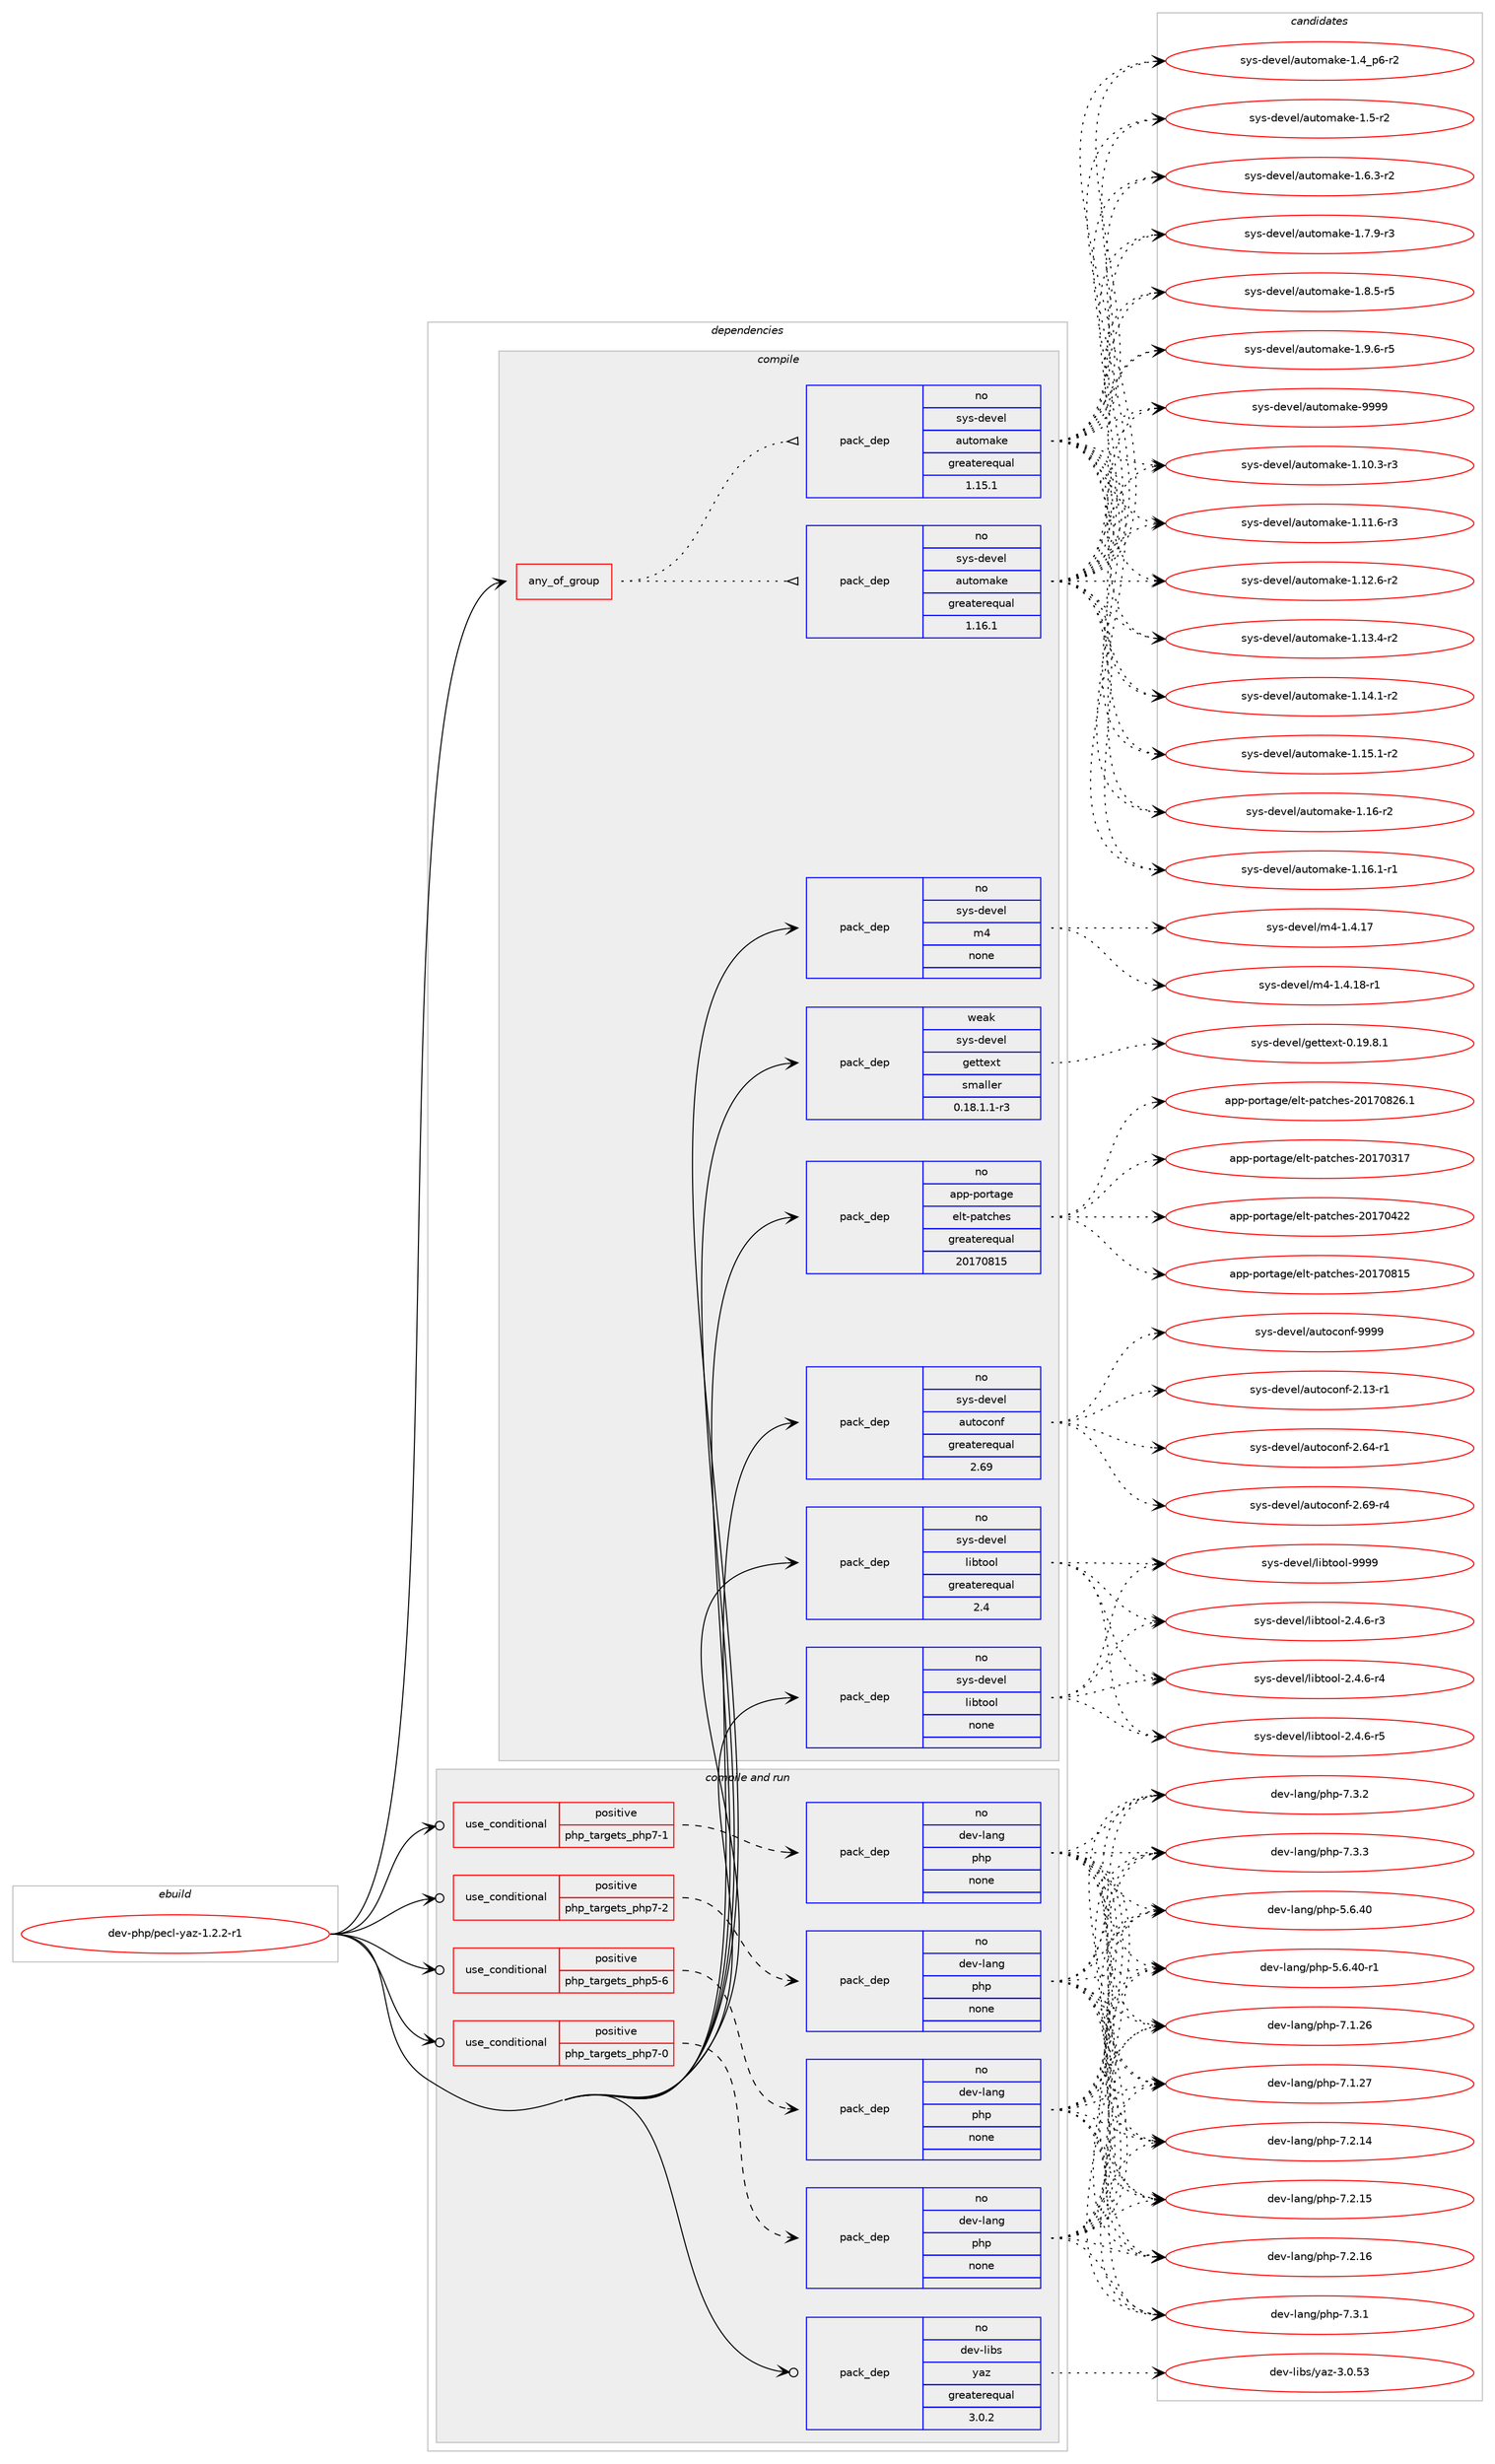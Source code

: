 digraph prolog {

# *************
# Graph options
# *************

newrank=true;
concentrate=true;
compound=true;
graph [rankdir=LR,fontname=Helvetica,fontsize=10,ranksep=1.5];#, ranksep=2.5, nodesep=0.2];
edge  [arrowhead=vee];
node  [fontname=Helvetica,fontsize=10];

# **********
# The ebuild
# **********

subgraph cluster_leftcol {
color=gray;
rank=same;
label=<<i>ebuild</i>>;
id [label="dev-php/pecl-yaz-1.2.2-r1", color=red, width=4, href="../dev-php/pecl-yaz-1.2.2-r1.svg"];
}

# ****************
# The dependencies
# ****************

subgraph cluster_midcol {
color=gray;
label=<<i>dependencies</i>>;
subgraph cluster_compile {
fillcolor="#eeeeee";
style=filled;
label=<<i>compile</i>>;
subgraph any22638 {
dependency1395669 [label=<<TABLE BORDER="0" CELLBORDER="1" CELLSPACING="0" CELLPADDING="4"><TR><TD CELLPADDING="10">any_of_group</TD></TR></TABLE>>, shape=none, color=red];subgraph pack1002454 {
dependency1395670 [label=<<TABLE BORDER="0" CELLBORDER="1" CELLSPACING="0" CELLPADDING="4" WIDTH="220"><TR><TD ROWSPAN="6" CELLPADDING="30">pack_dep</TD></TR><TR><TD WIDTH="110">no</TD></TR><TR><TD>sys-devel</TD></TR><TR><TD>automake</TD></TR><TR><TD>greaterequal</TD></TR><TR><TD>1.16.1</TD></TR></TABLE>>, shape=none, color=blue];
}
dependency1395669:e -> dependency1395670:w [weight=20,style="dotted",arrowhead="oinv"];
subgraph pack1002455 {
dependency1395671 [label=<<TABLE BORDER="0" CELLBORDER="1" CELLSPACING="0" CELLPADDING="4" WIDTH="220"><TR><TD ROWSPAN="6" CELLPADDING="30">pack_dep</TD></TR><TR><TD WIDTH="110">no</TD></TR><TR><TD>sys-devel</TD></TR><TR><TD>automake</TD></TR><TR><TD>greaterequal</TD></TR><TR><TD>1.15.1</TD></TR></TABLE>>, shape=none, color=blue];
}
dependency1395669:e -> dependency1395671:w [weight=20,style="dotted",arrowhead="oinv"];
}
id:e -> dependency1395669:w [weight=20,style="solid",arrowhead="vee"];
subgraph pack1002456 {
dependency1395672 [label=<<TABLE BORDER="0" CELLBORDER="1" CELLSPACING="0" CELLPADDING="4" WIDTH="220"><TR><TD ROWSPAN="6" CELLPADDING="30">pack_dep</TD></TR><TR><TD WIDTH="110">no</TD></TR><TR><TD>app-portage</TD></TR><TR><TD>elt-patches</TD></TR><TR><TD>greaterequal</TD></TR><TR><TD>20170815</TD></TR></TABLE>>, shape=none, color=blue];
}
id:e -> dependency1395672:w [weight=20,style="solid",arrowhead="vee"];
subgraph pack1002457 {
dependency1395673 [label=<<TABLE BORDER="0" CELLBORDER="1" CELLSPACING="0" CELLPADDING="4" WIDTH="220"><TR><TD ROWSPAN="6" CELLPADDING="30">pack_dep</TD></TR><TR><TD WIDTH="110">no</TD></TR><TR><TD>sys-devel</TD></TR><TR><TD>autoconf</TD></TR><TR><TD>greaterequal</TD></TR><TR><TD>2.69</TD></TR></TABLE>>, shape=none, color=blue];
}
id:e -> dependency1395673:w [weight=20,style="solid",arrowhead="vee"];
subgraph pack1002458 {
dependency1395674 [label=<<TABLE BORDER="0" CELLBORDER="1" CELLSPACING="0" CELLPADDING="4" WIDTH="220"><TR><TD ROWSPAN="6" CELLPADDING="30">pack_dep</TD></TR><TR><TD WIDTH="110">no</TD></TR><TR><TD>sys-devel</TD></TR><TR><TD>libtool</TD></TR><TR><TD>greaterequal</TD></TR><TR><TD>2.4</TD></TR></TABLE>>, shape=none, color=blue];
}
id:e -> dependency1395674:w [weight=20,style="solid",arrowhead="vee"];
subgraph pack1002459 {
dependency1395675 [label=<<TABLE BORDER="0" CELLBORDER="1" CELLSPACING="0" CELLPADDING="4" WIDTH="220"><TR><TD ROWSPAN="6" CELLPADDING="30">pack_dep</TD></TR><TR><TD WIDTH="110">no</TD></TR><TR><TD>sys-devel</TD></TR><TR><TD>libtool</TD></TR><TR><TD>none</TD></TR><TR><TD></TD></TR></TABLE>>, shape=none, color=blue];
}
id:e -> dependency1395675:w [weight=20,style="solid",arrowhead="vee"];
subgraph pack1002460 {
dependency1395676 [label=<<TABLE BORDER="0" CELLBORDER="1" CELLSPACING="0" CELLPADDING="4" WIDTH="220"><TR><TD ROWSPAN="6" CELLPADDING="30">pack_dep</TD></TR><TR><TD WIDTH="110">no</TD></TR><TR><TD>sys-devel</TD></TR><TR><TD>m4</TD></TR><TR><TD>none</TD></TR><TR><TD></TD></TR></TABLE>>, shape=none, color=blue];
}
id:e -> dependency1395676:w [weight=20,style="solid",arrowhead="vee"];
subgraph pack1002461 {
dependency1395677 [label=<<TABLE BORDER="0" CELLBORDER="1" CELLSPACING="0" CELLPADDING="4" WIDTH="220"><TR><TD ROWSPAN="6" CELLPADDING="30">pack_dep</TD></TR><TR><TD WIDTH="110">weak</TD></TR><TR><TD>sys-devel</TD></TR><TR><TD>gettext</TD></TR><TR><TD>smaller</TD></TR><TR><TD>0.18.1.1-r3</TD></TR></TABLE>>, shape=none, color=blue];
}
id:e -> dependency1395677:w [weight=20,style="solid",arrowhead="vee"];
}
subgraph cluster_compileandrun {
fillcolor="#eeeeee";
style=filled;
label=<<i>compile and run</i>>;
subgraph cond370012 {
dependency1395678 [label=<<TABLE BORDER="0" CELLBORDER="1" CELLSPACING="0" CELLPADDING="4"><TR><TD ROWSPAN="3" CELLPADDING="10">use_conditional</TD></TR><TR><TD>positive</TD></TR><TR><TD>php_targets_php5-6</TD></TR></TABLE>>, shape=none, color=red];
subgraph pack1002462 {
dependency1395679 [label=<<TABLE BORDER="0" CELLBORDER="1" CELLSPACING="0" CELLPADDING="4" WIDTH="220"><TR><TD ROWSPAN="6" CELLPADDING="30">pack_dep</TD></TR><TR><TD WIDTH="110">no</TD></TR><TR><TD>dev-lang</TD></TR><TR><TD>php</TD></TR><TR><TD>none</TD></TR><TR><TD></TD></TR></TABLE>>, shape=none, color=blue];
}
dependency1395678:e -> dependency1395679:w [weight=20,style="dashed",arrowhead="vee"];
}
id:e -> dependency1395678:w [weight=20,style="solid",arrowhead="odotvee"];
subgraph cond370013 {
dependency1395680 [label=<<TABLE BORDER="0" CELLBORDER="1" CELLSPACING="0" CELLPADDING="4"><TR><TD ROWSPAN="3" CELLPADDING="10">use_conditional</TD></TR><TR><TD>positive</TD></TR><TR><TD>php_targets_php7-0</TD></TR></TABLE>>, shape=none, color=red];
subgraph pack1002463 {
dependency1395681 [label=<<TABLE BORDER="0" CELLBORDER="1" CELLSPACING="0" CELLPADDING="4" WIDTH="220"><TR><TD ROWSPAN="6" CELLPADDING="30">pack_dep</TD></TR><TR><TD WIDTH="110">no</TD></TR><TR><TD>dev-lang</TD></TR><TR><TD>php</TD></TR><TR><TD>none</TD></TR><TR><TD></TD></TR></TABLE>>, shape=none, color=blue];
}
dependency1395680:e -> dependency1395681:w [weight=20,style="dashed",arrowhead="vee"];
}
id:e -> dependency1395680:w [weight=20,style="solid",arrowhead="odotvee"];
subgraph cond370014 {
dependency1395682 [label=<<TABLE BORDER="0" CELLBORDER="1" CELLSPACING="0" CELLPADDING="4"><TR><TD ROWSPAN="3" CELLPADDING="10">use_conditional</TD></TR><TR><TD>positive</TD></TR><TR><TD>php_targets_php7-1</TD></TR></TABLE>>, shape=none, color=red];
subgraph pack1002464 {
dependency1395683 [label=<<TABLE BORDER="0" CELLBORDER="1" CELLSPACING="0" CELLPADDING="4" WIDTH="220"><TR><TD ROWSPAN="6" CELLPADDING="30">pack_dep</TD></TR><TR><TD WIDTH="110">no</TD></TR><TR><TD>dev-lang</TD></TR><TR><TD>php</TD></TR><TR><TD>none</TD></TR><TR><TD></TD></TR></TABLE>>, shape=none, color=blue];
}
dependency1395682:e -> dependency1395683:w [weight=20,style="dashed",arrowhead="vee"];
}
id:e -> dependency1395682:w [weight=20,style="solid",arrowhead="odotvee"];
subgraph cond370015 {
dependency1395684 [label=<<TABLE BORDER="0" CELLBORDER="1" CELLSPACING="0" CELLPADDING="4"><TR><TD ROWSPAN="3" CELLPADDING="10">use_conditional</TD></TR><TR><TD>positive</TD></TR><TR><TD>php_targets_php7-2</TD></TR></TABLE>>, shape=none, color=red];
subgraph pack1002465 {
dependency1395685 [label=<<TABLE BORDER="0" CELLBORDER="1" CELLSPACING="0" CELLPADDING="4" WIDTH="220"><TR><TD ROWSPAN="6" CELLPADDING="30">pack_dep</TD></TR><TR><TD WIDTH="110">no</TD></TR><TR><TD>dev-lang</TD></TR><TR><TD>php</TD></TR><TR><TD>none</TD></TR><TR><TD></TD></TR></TABLE>>, shape=none, color=blue];
}
dependency1395684:e -> dependency1395685:w [weight=20,style="dashed",arrowhead="vee"];
}
id:e -> dependency1395684:w [weight=20,style="solid",arrowhead="odotvee"];
subgraph pack1002466 {
dependency1395686 [label=<<TABLE BORDER="0" CELLBORDER="1" CELLSPACING="0" CELLPADDING="4" WIDTH="220"><TR><TD ROWSPAN="6" CELLPADDING="30">pack_dep</TD></TR><TR><TD WIDTH="110">no</TD></TR><TR><TD>dev-libs</TD></TR><TR><TD>yaz</TD></TR><TR><TD>greaterequal</TD></TR><TR><TD>3.0.2</TD></TR></TABLE>>, shape=none, color=blue];
}
id:e -> dependency1395686:w [weight=20,style="solid",arrowhead="odotvee"];
}
subgraph cluster_run {
fillcolor="#eeeeee";
style=filled;
label=<<i>run</i>>;
}
}

# **************
# The candidates
# **************

subgraph cluster_choices {
rank=same;
color=gray;
label=<<i>candidates</i>>;

subgraph choice1002454 {
color=black;
nodesep=1;
choice11512111545100101118101108479711711611110997107101454946494846514511451 [label="sys-devel/automake-1.10.3-r3", color=red, width=4,href="../sys-devel/automake-1.10.3-r3.svg"];
choice11512111545100101118101108479711711611110997107101454946494946544511451 [label="sys-devel/automake-1.11.6-r3", color=red, width=4,href="../sys-devel/automake-1.11.6-r3.svg"];
choice11512111545100101118101108479711711611110997107101454946495046544511450 [label="sys-devel/automake-1.12.6-r2", color=red, width=4,href="../sys-devel/automake-1.12.6-r2.svg"];
choice11512111545100101118101108479711711611110997107101454946495146524511450 [label="sys-devel/automake-1.13.4-r2", color=red, width=4,href="../sys-devel/automake-1.13.4-r2.svg"];
choice11512111545100101118101108479711711611110997107101454946495246494511450 [label="sys-devel/automake-1.14.1-r2", color=red, width=4,href="../sys-devel/automake-1.14.1-r2.svg"];
choice11512111545100101118101108479711711611110997107101454946495346494511450 [label="sys-devel/automake-1.15.1-r2", color=red, width=4,href="../sys-devel/automake-1.15.1-r2.svg"];
choice1151211154510010111810110847971171161111099710710145494649544511450 [label="sys-devel/automake-1.16-r2", color=red, width=4,href="../sys-devel/automake-1.16-r2.svg"];
choice11512111545100101118101108479711711611110997107101454946495446494511449 [label="sys-devel/automake-1.16.1-r1", color=red, width=4,href="../sys-devel/automake-1.16.1-r1.svg"];
choice115121115451001011181011084797117116111109971071014549465295112544511450 [label="sys-devel/automake-1.4_p6-r2", color=red, width=4,href="../sys-devel/automake-1.4_p6-r2.svg"];
choice11512111545100101118101108479711711611110997107101454946534511450 [label="sys-devel/automake-1.5-r2", color=red, width=4,href="../sys-devel/automake-1.5-r2.svg"];
choice115121115451001011181011084797117116111109971071014549465446514511450 [label="sys-devel/automake-1.6.3-r2", color=red, width=4,href="../sys-devel/automake-1.6.3-r2.svg"];
choice115121115451001011181011084797117116111109971071014549465546574511451 [label="sys-devel/automake-1.7.9-r3", color=red, width=4,href="../sys-devel/automake-1.7.9-r3.svg"];
choice115121115451001011181011084797117116111109971071014549465646534511453 [label="sys-devel/automake-1.8.5-r5", color=red, width=4,href="../sys-devel/automake-1.8.5-r5.svg"];
choice115121115451001011181011084797117116111109971071014549465746544511453 [label="sys-devel/automake-1.9.6-r5", color=red, width=4,href="../sys-devel/automake-1.9.6-r5.svg"];
choice115121115451001011181011084797117116111109971071014557575757 [label="sys-devel/automake-9999", color=red, width=4,href="../sys-devel/automake-9999.svg"];
dependency1395670:e -> choice11512111545100101118101108479711711611110997107101454946494846514511451:w [style=dotted,weight="100"];
dependency1395670:e -> choice11512111545100101118101108479711711611110997107101454946494946544511451:w [style=dotted,weight="100"];
dependency1395670:e -> choice11512111545100101118101108479711711611110997107101454946495046544511450:w [style=dotted,weight="100"];
dependency1395670:e -> choice11512111545100101118101108479711711611110997107101454946495146524511450:w [style=dotted,weight="100"];
dependency1395670:e -> choice11512111545100101118101108479711711611110997107101454946495246494511450:w [style=dotted,weight="100"];
dependency1395670:e -> choice11512111545100101118101108479711711611110997107101454946495346494511450:w [style=dotted,weight="100"];
dependency1395670:e -> choice1151211154510010111810110847971171161111099710710145494649544511450:w [style=dotted,weight="100"];
dependency1395670:e -> choice11512111545100101118101108479711711611110997107101454946495446494511449:w [style=dotted,weight="100"];
dependency1395670:e -> choice115121115451001011181011084797117116111109971071014549465295112544511450:w [style=dotted,weight="100"];
dependency1395670:e -> choice11512111545100101118101108479711711611110997107101454946534511450:w [style=dotted,weight="100"];
dependency1395670:e -> choice115121115451001011181011084797117116111109971071014549465446514511450:w [style=dotted,weight="100"];
dependency1395670:e -> choice115121115451001011181011084797117116111109971071014549465546574511451:w [style=dotted,weight="100"];
dependency1395670:e -> choice115121115451001011181011084797117116111109971071014549465646534511453:w [style=dotted,weight="100"];
dependency1395670:e -> choice115121115451001011181011084797117116111109971071014549465746544511453:w [style=dotted,weight="100"];
dependency1395670:e -> choice115121115451001011181011084797117116111109971071014557575757:w [style=dotted,weight="100"];
}
subgraph choice1002455 {
color=black;
nodesep=1;
choice11512111545100101118101108479711711611110997107101454946494846514511451 [label="sys-devel/automake-1.10.3-r3", color=red, width=4,href="../sys-devel/automake-1.10.3-r3.svg"];
choice11512111545100101118101108479711711611110997107101454946494946544511451 [label="sys-devel/automake-1.11.6-r3", color=red, width=4,href="../sys-devel/automake-1.11.6-r3.svg"];
choice11512111545100101118101108479711711611110997107101454946495046544511450 [label="sys-devel/automake-1.12.6-r2", color=red, width=4,href="../sys-devel/automake-1.12.6-r2.svg"];
choice11512111545100101118101108479711711611110997107101454946495146524511450 [label="sys-devel/automake-1.13.4-r2", color=red, width=4,href="../sys-devel/automake-1.13.4-r2.svg"];
choice11512111545100101118101108479711711611110997107101454946495246494511450 [label="sys-devel/automake-1.14.1-r2", color=red, width=4,href="../sys-devel/automake-1.14.1-r2.svg"];
choice11512111545100101118101108479711711611110997107101454946495346494511450 [label="sys-devel/automake-1.15.1-r2", color=red, width=4,href="../sys-devel/automake-1.15.1-r2.svg"];
choice1151211154510010111810110847971171161111099710710145494649544511450 [label="sys-devel/automake-1.16-r2", color=red, width=4,href="../sys-devel/automake-1.16-r2.svg"];
choice11512111545100101118101108479711711611110997107101454946495446494511449 [label="sys-devel/automake-1.16.1-r1", color=red, width=4,href="../sys-devel/automake-1.16.1-r1.svg"];
choice115121115451001011181011084797117116111109971071014549465295112544511450 [label="sys-devel/automake-1.4_p6-r2", color=red, width=4,href="../sys-devel/automake-1.4_p6-r2.svg"];
choice11512111545100101118101108479711711611110997107101454946534511450 [label="sys-devel/automake-1.5-r2", color=red, width=4,href="../sys-devel/automake-1.5-r2.svg"];
choice115121115451001011181011084797117116111109971071014549465446514511450 [label="sys-devel/automake-1.6.3-r2", color=red, width=4,href="../sys-devel/automake-1.6.3-r2.svg"];
choice115121115451001011181011084797117116111109971071014549465546574511451 [label="sys-devel/automake-1.7.9-r3", color=red, width=4,href="../sys-devel/automake-1.7.9-r3.svg"];
choice115121115451001011181011084797117116111109971071014549465646534511453 [label="sys-devel/automake-1.8.5-r5", color=red, width=4,href="../sys-devel/automake-1.8.5-r5.svg"];
choice115121115451001011181011084797117116111109971071014549465746544511453 [label="sys-devel/automake-1.9.6-r5", color=red, width=4,href="../sys-devel/automake-1.9.6-r5.svg"];
choice115121115451001011181011084797117116111109971071014557575757 [label="sys-devel/automake-9999", color=red, width=4,href="../sys-devel/automake-9999.svg"];
dependency1395671:e -> choice11512111545100101118101108479711711611110997107101454946494846514511451:w [style=dotted,weight="100"];
dependency1395671:e -> choice11512111545100101118101108479711711611110997107101454946494946544511451:w [style=dotted,weight="100"];
dependency1395671:e -> choice11512111545100101118101108479711711611110997107101454946495046544511450:w [style=dotted,weight="100"];
dependency1395671:e -> choice11512111545100101118101108479711711611110997107101454946495146524511450:w [style=dotted,weight="100"];
dependency1395671:e -> choice11512111545100101118101108479711711611110997107101454946495246494511450:w [style=dotted,weight="100"];
dependency1395671:e -> choice11512111545100101118101108479711711611110997107101454946495346494511450:w [style=dotted,weight="100"];
dependency1395671:e -> choice1151211154510010111810110847971171161111099710710145494649544511450:w [style=dotted,weight="100"];
dependency1395671:e -> choice11512111545100101118101108479711711611110997107101454946495446494511449:w [style=dotted,weight="100"];
dependency1395671:e -> choice115121115451001011181011084797117116111109971071014549465295112544511450:w [style=dotted,weight="100"];
dependency1395671:e -> choice11512111545100101118101108479711711611110997107101454946534511450:w [style=dotted,weight="100"];
dependency1395671:e -> choice115121115451001011181011084797117116111109971071014549465446514511450:w [style=dotted,weight="100"];
dependency1395671:e -> choice115121115451001011181011084797117116111109971071014549465546574511451:w [style=dotted,weight="100"];
dependency1395671:e -> choice115121115451001011181011084797117116111109971071014549465646534511453:w [style=dotted,weight="100"];
dependency1395671:e -> choice115121115451001011181011084797117116111109971071014549465746544511453:w [style=dotted,weight="100"];
dependency1395671:e -> choice115121115451001011181011084797117116111109971071014557575757:w [style=dotted,weight="100"];
}
subgraph choice1002456 {
color=black;
nodesep=1;
choice97112112451121111141169710310147101108116451129711699104101115455048495548514955 [label="app-portage/elt-patches-20170317", color=red, width=4,href="../app-portage/elt-patches-20170317.svg"];
choice97112112451121111141169710310147101108116451129711699104101115455048495548525050 [label="app-portage/elt-patches-20170422", color=red, width=4,href="../app-portage/elt-patches-20170422.svg"];
choice97112112451121111141169710310147101108116451129711699104101115455048495548564953 [label="app-portage/elt-patches-20170815", color=red, width=4,href="../app-portage/elt-patches-20170815.svg"];
choice971121124511211111411697103101471011081164511297116991041011154550484955485650544649 [label="app-portage/elt-patches-20170826.1", color=red, width=4,href="../app-portage/elt-patches-20170826.1.svg"];
dependency1395672:e -> choice97112112451121111141169710310147101108116451129711699104101115455048495548514955:w [style=dotted,weight="100"];
dependency1395672:e -> choice97112112451121111141169710310147101108116451129711699104101115455048495548525050:w [style=dotted,weight="100"];
dependency1395672:e -> choice97112112451121111141169710310147101108116451129711699104101115455048495548564953:w [style=dotted,weight="100"];
dependency1395672:e -> choice971121124511211111411697103101471011081164511297116991041011154550484955485650544649:w [style=dotted,weight="100"];
}
subgraph choice1002457 {
color=black;
nodesep=1;
choice1151211154510010111810110847971171161119911111010245504649514511449 [label="sys-devel/autoconf-2.13-r1", color=red, width=4,href="../sys-devel/autoconf-2.13-r1.svg"];
choice1151211154510010111810110847971171161119911111010245504654524511449 [label="sys-devel/autoconf-2.64-r1", color=red, width=4,href="../sys-devel/autoconf-2.64-r1.svg"];
choice1151211154510010111810110847971171161119911111010245504654574511452 [label="sys-devel/autoconf-2.69-r4", color=red, width=4,href="../sys-devel/autoconf-2.69-r4.svg"];
choice115121115451001011181011084797117116111991111101024557575757 [label="sys-devel/autoconf-9999", color=red, width=4,href="../sys-devel/autoconf-9999.svg"];
dependency1395673:e -> choice1151211154510010111810110847971171161119911111010245504649514511449:w [style=dotted,weight="100"];
dependency1395673:e -> choice1151211154510010111810110847971171161119911111010245504654524511449:w [style=dotted,weight="100"];
dependency1395673:e -> choice1151211154510010111810110847971171161119911111010245504654574511452:w [style=dotted,weight="100"];
dependency1395673:e -> choice115121115451001011181011084797117116111991111101024557575757:w [style=dotted,weight="100"];
}
subgraph choice1002458 {
color=black;
nodesep=1;
choice1151211154510010111810110847108105981161111111084550465246544511451 [label="sys-devel/libtool-2.4.6-r3", color=red, width=4,href="../sys-devel/libtool-2.4.6-r3.svg"];
choice1151211154510010111810110847108105981161111111084550465246544511452 [label="sys-devel/libtool-2.4.6-r4", color=red, width=4,href="../sys-devel/libtool-2.4.6-r4.svg"];
choice1151211154510010111810110847108105981161111111084550465246544511453 [label="sys-devel/libtool-2.4.6-r5", color=red, width=4,href="../sys-devel/libtool-2.4.6-r5.svg"];
choice1151211154510010111810110847108105981161111111084557575757 [label="sys-devel/libtool-9999", color=red, width=4,href="../sys-devel/libtool-9999.svg"];
dependency1395674:e -> choice1151211154510010111810110847108105981161111111084550465246544511451:w [style=dotted,weight="100"];
dependency1395674:e -> choice1151211154510010111810110847108105981161111111084550465246544511452:w [style=dotted,weight="100"];
dependency1395674:e -> choice1151211154510010111810110847108105981161111111084550465246544511453:w [style=dotted,weight="100"];
dependency1395674:e -> choice1151211154510010111810110847108105981161111111084557575757:w [style=dotted,weight="100"];
}
subgraph choice1002459 {
color=black;
nodesep=1;
choice1151211154510010111810110847108105981161111111084550465246544511451 [label="sys-devel/libtool-2.4.6-r3", color=red, width=4,href="../sys-devel/libtool-2.4.6-r3.svg"];
choice1151211154510010111810110847108105981161111111084550465246544511452 [label="sys-devel/libtool-2.4.6-r4", color=red, width=4,href="../sys-devel/libtool-2.4.6-r4.svg"];
choice1151211154510010111810110847108105981161111111084550465246544511453 [label="sys-devel/libtool-2.4.6-r5", color=red, width=4,href="../sys-devel/libtool-2.4.6-r5.svg"];
choice1151211154510010111810110847108105981161111111084557575757 [label="sys-devel/libtool-9999", color=red, width=4,href="../sys-devel/libtool-9999.svg"];
dependency1395675:e -> choice1151211154510010111810110847108105981161111111084550465246544511451:w [style=dotted,weight="100"];
dependency1395675:e -> choice1151211154510010111810110847108105981161111111084550465246544511452:w [style=dotted,weight="100"];
dependency1395675:e -> choice1151211154510010111810110847108105981161111111084550465246544511453:w [style=dotted,weight="100"];
dependency1395675:e -> choice1151211154510010111810110847108105981161111111084557575757:w [style=dotted,weight="100"];
}
subgraph choice1002460 {
color=black;
nodesep=1;
choice11512111545100101118101108471095245494652464955 [label="sys-devel/m4-1.4.17", color=red, width=4,href="../sys-devel/m4-1.4.17.svg"];
choice115121115451001011181011084710952454946524649564511449 [label="sys-devel/m4-1.4.18-r1", color=red, width=4,href="../sys-devel/m4-1.4.18-r1.svg"];
dependency1395676:e -> choice11512111545100101118101108471095245494652464955:w [style=dotted,weight="100"];
dependency1395676:e -> choice115121115451001011181011084710952454946524649564511449:w [style=dotted,weight="100"];
}
subgraph choice1002461 {
color=black;
nodesep=1;
choice1151211154510010111810110847103101116116101120116454846495746564649 [label="sys-devel/gettext-0.19.8.1", color=red, width=4,href="../sys-devel/gettext-0.19.8.1.svg"];
dependency1395677:e -> choice1151211154510010111810110847103101116116101120116454846495746564649:w [style=dotted,weight="100"];
}
subgraph choice1002462 {
color=black;
nodesep=1;
choice10010111845108971101034711210411245534654465248 [label="dev-lang/php-5.6.40", color=red, width=4,href="../dev-lang/php-5.6.40.svg"];
choice100101118451089711010347112104112455346544652484511449 [label="dev-lang/php-5.6.40-r1", color=red, width=4,href="../dev-lang/php-5.6.40-r1.svg"];
choice10010111845108971101034711210411245554649465054 [label="dev-lang/php-7.1.26", color=red, width=4,href="../dev-lang/php-7.1.26.svg"];
choice10010111845108971101034711210411245554649465055 [label="dev-lang/php-7.1.27", color=red, width=4,href="../dev-lang/php-7.1.27.svg"];
choice10010111845108971101034711210411245554650464952 [label="dev-lang/php-7.2.14", color=red, width=4,href="../dev-lang/php-7.2.14.svg"];
choice10010111845108971101034711210411245554650464953 [label="dev-lang/php-7.2.15", color=red, width=4,href="../dev-lang/php-7.2.15.svg"];
choice10010111845108971101034711210411245554650464954 [label="dev-lang/php-7.2.16", color=red, width=4,href="../dev-lang/php-7.2.16.svg"];
choice100101118451089711010347112104112455546514649 [label="dev-lang/php-7.3.1", color=red, width=4,href="../dev-lang/php-7.3.1.svg"];
choice100101118451089711010347112104112455546514650 [label="dev-lang/php-7.3.2", color=red, width=4,href="../dev-lang/php-7.3.2.svg"];
choice100101118451089711010347112104112455546514651 [label="dev-lang/php-7.3.3", color=red, width=4,href="../dev-lang/php-7.3.3.svg"];
dependency1395679:e -> choice10010111845108971101034711210411245534654465248:w [style=dotted,weight="100"];
dependency1395679:e -> choice100101118451089711010347112104112455346544652484511449:w [style=dotted,weight="100"];
dependency1395679:e -> choice10010111845108971101034711210411245554649465054:w [style=dotted,weight="100"];
dependency1395679:e -> choice10010111845108971101034711210411245554649465055:w [style=dotted,weight="100"];
dependency1395679:e -> choice10010111845108971101034711210411245554650464952:w [style=dotted,weight="100"];
dependency1395679:e -> choice10010111845108971101034711210411245554650464953:w [style=dotted,weight="100"];
dependency1395679:e -> choice10010111845108971101034711210411245554650464954:w [style=dotted,weight="100"];
dependency1395679:e -> choice100101118451089711010347112104112455546514649:w [style=dotted,weight="100"];
dependency1395679:e -> choice100101118451089711010347112104112455546514650:w [style=dotted,weight="100"];
dependency1395679:e -> choice100101118451089711010347112104112455546514651:w [style=dotted,weight="100"];
}
subgraph choice1002463 {
color=black;
nodesep=1;
choice10010111845108971101034711210411245534654465248 [label="dev-lang/php-5.6.40", color=red, width=4,href="../dev-lang/php-5.6.40.svg"];
choice100101118451089711010347112104112455346544652484511449 [label="dev-lang/php-5.6.40-r1", color=red, width=4,href="../dev-lang/php-5.6.40-r1.svg"];
choice10010111845108971101034711210411245554649465054 [label="dev-lang/php-7.1.26", color=red, width=4,href="../dev-lang/php-7.1.26.svg"];
choice10010111845108971101034711210411245554649465055 [label="dev-lang/php-7.1.27", color=red, width=4,href="../dev-lang/php-7.1.27.svg"];
choice10010111845108971101034711210411245554650464952 [label="dev-lang/php-7.2.14", color=red, width=4,href="../dev-lang/php-7.2.14.svg"];
choice10010111845108971101034711210411245554650464953 [label="dev-lang/php-7.2.15", color=red, width=4,href="../dev-lang/php-7.2.15.svg"];
choice10010111845108971101034711210411245554650464954 [label="dev-lang/php-7.2.16", color=red, width=4,href="../dev-lang/php-7.2.16.svg"];
choice100101118451089711010347112104112455546514649 [label="dev-lang/php-7.3.1", color=red, width=4,href="../dev-lang/php-7.3.1.svg"];
choice100101118451089711010347112104112455546514650 [label="dev-lang/php-7.3.2", color=red, width=4,href="../dev-lang/php-7.3.2.svg"];
choice100101118451089711010347112104112455546514651 [label="dev-lang/php-7.3.3", color=red, width=4,href="../dev-lang/php-7.3.3.svg"];
dependency1395681:e -> choice10010111845108971101034711210411245534654465248:w [style=dotted,weight="100"];
dependency1395681:e -> choice100101118451089711010347112104112455346544652484511449:w [style=dotted,weight="100"];
dependency1395681:e -> choice10010111845108971101034711210411245554649465054:w [style=dotted,weight="100"];
dependency1395681:e -> choice10010111845108971101034711210411245554649465055:w [style=dotted,weight="100"];
dependency1395681:e -> choice10010111845108971101034711210411245554650464952:w [style=dotted,weight="100"];
dependency1395681:e -> choice10010111845108971101034711210411245554650464953:w [style=dotted,weight="100"];
dependency1395681:e -> choice10010111845108971101034711210411245554650464954:w [style=dotted,weight="100"];
dependency1395681:e -> choice100101118451089711010347112104112455546514649:w [style=dotted,weight="100"];
dependency1395681:e -> choice100101118451089711010347112104112455546514650:w [style=dotted,weight="100"];
dependency1395681:e -> choice100101118451089711010347112104112455546514651:w [style=dotted,weight="100"];
}
subgraph choice1002464 {
color=black;
nodesep=1;
choice10010111845108971101034711210411245534654465248 [label="dev-lang/php-5.6.40", color=red, width=4,href="../dev-lang/php-5.6.40.svg"];
choice100101118451089711010347112104112455346544652484511449 [label="dev-lang/php-5.6.40-r1", color=red, width=4,href="../dev-lang/php-5.6.40-r1.svg"];
choice10010111845108971101034711210411245554649465054 [label="dev-lang/php-7.1.26", color=red, width=4,href="../dev-lang/php-7.1.26.svg"];
choice10010111845108971101034711210411245554649465055 [label="dev-lang/php-7.1.27", color=red, width=4,href="../dev-lang/php-7.1.27.svg"];
choice10010111845108971101034711210411245554650464952 [label="dev-lang/php-7.2.14", color=red, width=4,href="../dev-lang/php-7.2.14.svg"];
choice10010111845108971101034711210411245554650464953 [label="dev-lang/php-7.2.15", color=red, width=4,href="../dev-lang/php-7.2.15.svg"];
choice10010111845108971101034711210411245554650464954 [label="dev-lang/php-7.2.16", color=red, width=4,href="../dev-lang/php-7.2.16.svg"];
choice100101118451089711010347112104112455546514649 [label="dev-lang/php-7.3.1", color=red, width=4,href="../dev-lang/php-7.3.1.svg"];
choice100101118451089711010347112104112455546514650 [label="dev-lang/php-7.3.2", color=red, width=4,href="../dev-lang/php-7.3.2.svg"];
choice100101118451089711010347112104112455546514651 [label="dev-lang/php-7.3.3", color=red, width=4,href="../dev-lang/php-7.3.3.svg"];
dependency1395683:e -> choice10010111845108971101034711210411245534654465248:w [style=dotted,weight="100"];
dependency1395683:e -> choice100101118451089711010347112104112455346544652484511449:w [style=dotted,weight="100"];
dependency1395683:e -> choice10010111845108971101034711210411245554649465054:w [style=dotted,weight="100"];
dependency1395683:e -> choice10010111845108971101034711210411245554649465055:w [style=dotted,weight="100"];
dependency1395683:e -> choice10010111845108971101034711210411245554650464952:w [style=dotted,weight="100"];
dependency1395683:e -> choice10010111845108971101034711210411245554650464953:w [style=dotted,weight="100"];
dependency1395683:e -> choice10010111845108971101034711210411245554650464954:w [style=dotted,weight="100"];
dependency1395683:e -> choice100101118451089711010347112104112455546514649:w [style=dotted,weight="100"];
dependency1395683:e -> choice100101118451089711010347112104112455546514650:w [style=dotted,weight="100"];
dependency1395683:e -> choice100101118451089711010347112104112455546514651:w [style=dotted,weight="100"];
}
subgraph choice1002465 {
color=black;
nodesep=1;
choice10010111845108971101034711210411245534654465248 [label="dev-lang/php-5.6.40", color=red, width=4,href="../dev-lang/php-5.6.40.svg"];
choice100101118451089711010347112104112455346544652484511449 [label="dev-lang/php-5.6.40-r1", color=red, width=4,href="../dev-lang/php-5.6.40-r1.svg"];
choice10010111845108971101034711210411245554649465054 [label="dev-lang/php-7.1.26", color=red, width=4,href="../dev-lang/php-7.1.26.svg"];
choice10010111845108971101034711210411245554649465055 [label="dev-lang/php-7.1.27", color=red, width=4,href="../dev-lang/php-7.1.27.svg"];
choice10010111845108971101034711210411245554650464952 [label="dev-lang/php-7.2.14", color=red, width=4,href="../dev-lang/php-7.2.14.svg"];
choice10010111845108971101034711210411245554650464953 [label="dev-lang/php-7.2.15", color=red, width=4,href="../dev-lang/php-7.2.15.svg"];
choice10010111845108971101034711210411245554650464954 [label="dev-lang/php-7.2.16", color=red, width=4,href="../dev-lang/php-7.2.16.svg"];
choice100101118451089711010347112104112455546514649 [label="dev-lang/php-7.3.1", color=red, width=4,href="../dev-lang/php-7.3.1.svg"];
choice100101118451089711010347112104112455546514650 [label="dev-lang/php-7.3.2", color=red, width=4,href="../dev-lang/php-7.3.2.svg"];
choice100101118451089711010347112104112455546514651 [label="dev-lang/php-7.3.3", color=red, width=4,href="../dev-lang/php-7.3.3.svg"];
dependency1395685:e -> choice10010111845108971101034711210411245534654465248:w [style=dotted,weight="100"];
dependency1395685:e -> choice100101118451089711010347112104112455346544652484511449:w [style=dotted,weight="100"];
dependency1395685:e -> choice10010111845108971101034711210411245554649465054:w [style=dotted,weight="100"];
dependency1395685:e -> choice10010111845108971101034711210411245554649465055:w [style=dotted,weight="100"];
dependency1395685:e -> choice10010111845108971101034711210411245554650464952:w [style=dotted,weight="100"];
dependency1395685:e -> choice10010111845108971101034711210411245554650464953:w [style=dotted,weight="100"];
dependency1395685:e -> choice10010111845108971101034711210411245554650464954:w [style=dotted,weight="100"];
dependency1395685:e -> choice100101118451089711010347112104112455546514649:w [style=dotted,weight="100"];
dependency1395685:e -> choice100101118451089711010347112104112455546514650:w [style=dotted,weight="100"];
dependency1395685:e -> choice100101118451089711010347112104112455546514651:w [style=dotted,weight="100"];
}
subgraph choice1002466 {
color=black;
nodesep=1;
choice1001011184510810598115471219712245514648465351 [label="dev-libs/yaz-3.0.53", color=red, width=4,href="../dev-libs/yaz-3.0.53.svg"];
dependency1395686:e -> choice1001011184510810598115471219712245514648465351:w [style=dotted,weight="100"];
}
}

}
